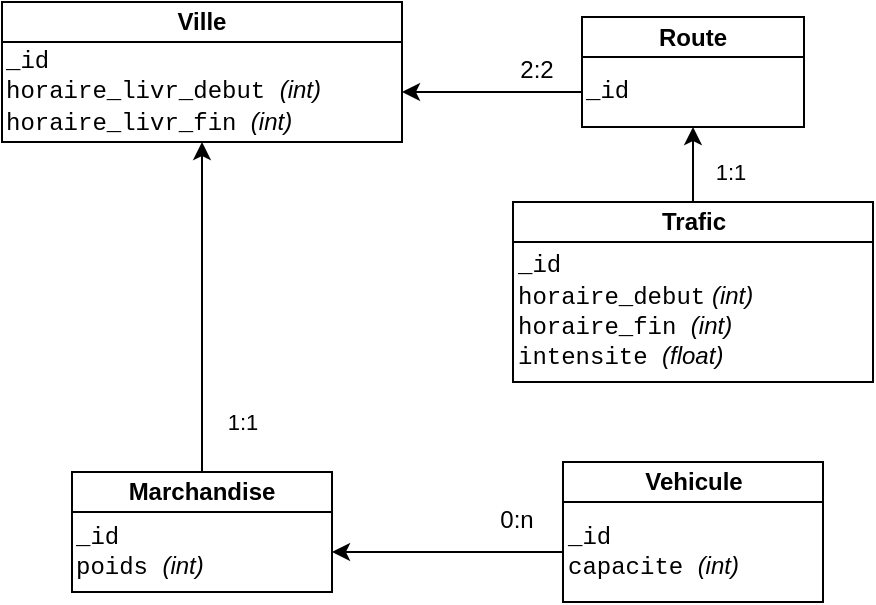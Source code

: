 <mxfile version="13.0.1" type="device"><diagram id="mTVytSk02zPh6mVWZrjT" name="Page-1"><mxGraphModel dx="749" dy="556" grid="1" gridSize="10" guides="1" tooltips="1" connect="1" arrows="1" fold="1" page="1" pageScale="1" pageWidth="827" pageHeight="1169" math="0" shadow="0"><root><mxCell id="0"/><mxCell id="1" parent="0"/><mxCell id="F4HCGhea_ZQFkzxaI5PA-1" value="Ville" style="rounded=0;whiteSpace=wrap;html=1;fontStyle=1" parent="1" vertex="1"><mxGeometry x="50" y="120" width="200" height="20" as="geometry"/></mxCell><mxCell id="F4HCGhea_ZQFkzxaI5PA-2" value="_id&lt;br&gt;horaire_livr_debut&amp;nbsp;&lt;i style=&quot;font-family: &amp;#34;helvetica&amp;#34;&quot;&gt;(int)&lt;/i&gt;&lt;br&gt;horaire_livr_fin &lt;font face=&quot;Helvetica&quot;&gt;&lt;i&gt;(int)&lt;/i&gt;&lt;/font&gt;" style="rounded=0;whiteSpace=wrap;html=1;align=left;fontFamily=Courier New;" parent="1" vertex="1"><mxGeometry x="50" y="140" width="200" height="50" as="geometry"/></mxCell><mxCell id="F4HCGhea_ZQFkzxaI5PA-5" value="Route" style="rounded=0;whiteSpace=wrap;html=1;fontStyle=1" parent="1" vertex="1"><mxGeometry x="340" y="127.5" width="111" height="20" as="geometry"/></mxCell><mxCell id="F4HCGhea_ZQFkzxaI5PA-6" value="_id" style="rounded=0;whiteSpace=wrap;html=1;align=left;fontFamily=Courier New;" parent="1" vertex="1"><mxGeometry x="340" y="147.5" width="111" height="35" as="geometry"/></mxCell><mxCell id="F4HCGhea_ZQFkzxaI5PA-7" value="Vehicule" style="rounded=0;whiteSpace=wrap;html=1;fontStyle=1" parent="1" vertex="1"><mxGeometry x="330.5" y="350" width="130" height="20" as="geometry"/></mxCell><mxCell id="F4HCGhea_ZQFkzxaI5PA-8" value="_id&lt;br&gt;capacite &lt;font face=&quot;Helvetica&quot;&gt;&lt;i&gt;(int)&lt;/i&gt;&lt;/font&gt;" style="rounded=0;whiteSpace=wrap;html=1;align=left;fontFamily=Courier New;" parent="1" vertex="1"><mxGeometry x="330.5" y="370" width="130" height="50" as="geometry"/></mxCell><mxCell id="h2mXdbaUxCMI4fnRrgSY-1" style="edgeStyle=orthogonalEdgeStyle;rounded=0;orthogonalLoop=1;jettySize=auto;html=1;exitX=0.5;exitY=0;exitDx=0;exitDy=0;entryX=0.5;entryY=1;entryDx=0;entryDy=0;" parent="1" source="F4HCGhea_ZQFkzxaI5PA-11" target="F4HCGhea_ZQFkzxaI5PA-2" edge="1"><mxGeometry relative="1" as="geometry"/></mxCell><mxCell id="h2mXdbaUxCMI4fnRrgSY-2" value="1:1" style="edgeLabel;html=1;align=center;verticalAlign=middle;resizable=0;points=[];" parent="h2mXdbaUxCMI4fnRrgSY-1" vertex="1" connectable="0"><mxGeometry x="-0.64" relative="1" as="geometry"><mxPoint x="20" y="4.71" as="offset"/></mxGeometry></mxCell><mxCell id="F4HCGhea_ZQFkzxaI5PA-11" value="Marchandise" style="rounded=0;whiteSpace=wrap;html=1;fontStyle=1" parent="1" vertex="1"><mxGeometry x="85" y="355" width="130" height="20" as="geometry"/></mxCell><mxCell id="F4HCGhea_ZQFkzxaI5PA-12" value="_id&lt;br&gt;poids&amp;nbsp;&lt;font face=&quot;Helvetica&quot;&gt;&lt;i&gt;(int)&lt;/i&gt;&lt;/font&gt;" style="rounded=0;whiteSpace=wrap;html=1;align=left;fontFamily=Courier New;" parent="1" vertex="1"><mxGeometry x="85" y="375" width="130" height="40" as="geometry"/></mxCell><mxCell id="OwXlit4EidB66O4BjaL9-1" style="edgeStyle=orthogonalEdgeStyle;rounded=0;orthogonalLoop=1;jettySize=auto;html=1;exitX=0.5;exitY=0;exitDx=0;exitDy=0;entryX=0.5;entryY=1;entryDx=0;entryDy=0;" edge="1" parent="1" source="F4HCGhea_ZQFkzxaI5PA-13" target="F4HCGhea_ZQFkzxaI5PA-6"><mxGeometry relative="1" as="geometry"><Array as="points"><mxPoint x="396" y="200"/><mxPoint x="396" y="200"/></Array></mxGeometry></mxCell><mxCell id="OwXlit4EidB66O4BjaL9-2" value="1:1" style="edgeLabel;html=1;align=center;verticalAlign=middle;resizable=0;points=[];" vertex="1" connectable="0" parent="OwXlit4EidB66O4BjaL9-1"><mxGeometry x="0.067" y="-5" relative="1" as="geometry"><mxPoint x="13.5" y="5" as="offset"/></mxGeometry></mxCell><mxCell id="F4HCGhea_ZQFkzxaI5PA-13" value="Trafic" style="rounded=0;whiteSpace=wrap;html=1;fontStyle=1" parent="1" vertex="1"><mxGeometry x="305.5" y="220" width="180" height="20" as="geometry"/></mxCell><mxCell id="F4HCGhea_ZQFkzxaI5PA-14" value="_id&lt;br&gt;horaire_debut&lt;i style=&quot;font-family: &amp;#34;helvetica&amp;#34;&quot;&gt;&amp;nbsp;(int)&lt;/i&gt;&lt;br&gt;horaire_fin &lt;font face=&quot;Helvetica&quot;&gt;&lt;i&gt;(int)&lt;br&gt;&lt;/i&gt;&lt;/font&gt;intensite&amp;nbsp;&lt;font face=&quot;Helvetica&quot;&gt;&lt;i&gt;(float)&lt;/i&gt;&lt;/font&gt;&lt;font face=&quot;Helvetica&quot;&gt;&lt;i&gt;&lt;br&gt;&lt;/i&gt;&lt;/font&gt;" style="rounded=0;whiteSpace=wrap;html=1;align=left;fontFamily=Courier New;" parent="1" vertex="1"><mxGeometry x="305.5" y="240" width="180" height="70" as="geometry"/></mxCell><mxCell id="F4HCGhea_ZQFkzxaI5PA-17" value="" style="endArrow=classic;html=1;fontFamily=Courier New;" parent="1" source="F4HCGhea_ZQFkzxaI5PA-6" target="F4HCGhea_ZQFkzxaI5PA-2" edge="1"><mxGeometry width="50" height="50" relative="1" as="geometry"><mxPoint x="290" y="110" as="sourcePoint"/><mxPoint x="340" y="60" as="targetPoint"/></mxGeometry></mxCell><mxCell id="F4HCGhea_ZQFkzxaI5PA-18" value="&lt;font face=&quot;Helvetica&quot; style=&quot;font-size: 12px&quot;&gt;2:2&lt;/font&gt;" style="edgeLabel;html=1;align=center;verticalAlign=middle;resizable=0;points=[];fontFamily=Courier New;" parent="F4HCGhea_ZQFkzxaI5PA-17" vertex="1" connectable="0"><mxGeometry x="-0.566" y="-1" relative="1" as="geometry"><mxPoint x="-3.98" y="-10.57" as="offset"/></mxGeometry></mxCell><mxCell id="F4HCGhea_ZQFkzxaI5PA-21" value="" style="endArrow=classic;html=1;fontFamily=Courier New;" parent="1" source="F4HCGhea_ZQFkzxaI5PA-8" target="F4HCGhea_ZQFkzxaI5PA-12" edge="1"><mxGeometry width="50" height="50" relative="1" as="geometry"><mxPoint x="170" y="290" as="sourcePoint"/><mxPoint x="220" y="240" as="targetPoint"/></mxGeometry></mxCell><mxCell id="F4HCGhea_ZQFkzxaI5PA-22" value="&lt;font face=&quot;Helvetica&quot; style=&quot;font-size: 12px&quot;&gt;0:n&lt;/font&gt;" style="edgeLabel;html=1;align=center;verticalAlign=middle;resizable=0;points=[];fontFamily=Courier New;" parent="F4HCGhea_ZQFkzxaI5PA-21" vertex="1" connectable="0"><mxGeometry x="-0.463" relative="1" as="geometry"><mxPoint x="7" y="-16" as="offset"/></mxGeometry></mxCell></root></mxGraphModel></diagram></mxfile>